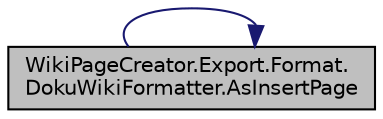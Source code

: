 digraph "WikiPageCreator.Export.Format.DokuWikiFormatter.AsInsertPage"
{
 // LATEX_PDF_SIZE
  edge [fontname="Helvetica",fontsize="10",labelfontname="Helvetica",labelfontsize="10"];
  node [fontname="Helvetica",fontsize="10",shape=record];
  rankdir="LR";
  Node1 [label="WikiPageCreator.Export.Format.\lDokuWikiFormatter.AsInsertPage",height=0.2,width=0.4,color="black", fillcolor="grey75", style="filled", fontcolor="black",tooltip="Formats the given parameters as an inserted page."];
  Node1 -> Node1 [color="midnightblue",fontsize="10",style="solid",fontname="Helvetica"];
}
